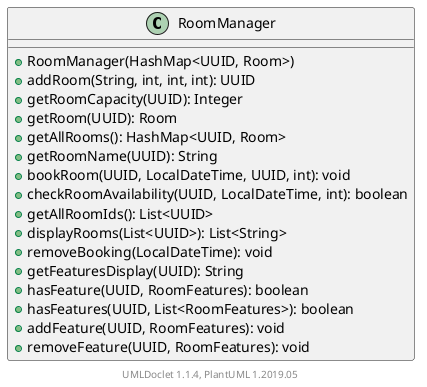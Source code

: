 @startuml

    class RoomManager [[RoomManager.html]] {
        +RoomManager(HashMap<UUID, Room>)
        +addRoom(String, int, int, int): UUID
        +getRoomCapacity(UUID): Integer
        +getRoom(UUID): Room
        +getAllRooms(): HashMap<UUID, Room>
        +getRoomName(UUID): String
        +bookRoom(UUID, LocalDateTime, UUID, int): void
        +checkRoomAvailability(UUID, LocalDateTime, int): boolean
        +getAllRoomIds(): List<UUID>
        +displayRooms(List<UUID>): List<String>
        +removeBooking(LocalDateTime): void
        +getFeaturesDisplay(UUID): String
        +hasFeature(UUID, RoomFeatures): boolean
        +hasFeatures(UUID, List<RoomFeatures>): boolean
        +addFeature(UUID, RoomFeatures): void
        +removeFeature(UUID, RoomFeatures): void
    }


    center footer UMLDoclet 1.1.4, PlantUML 1.2019.05
@enduml
